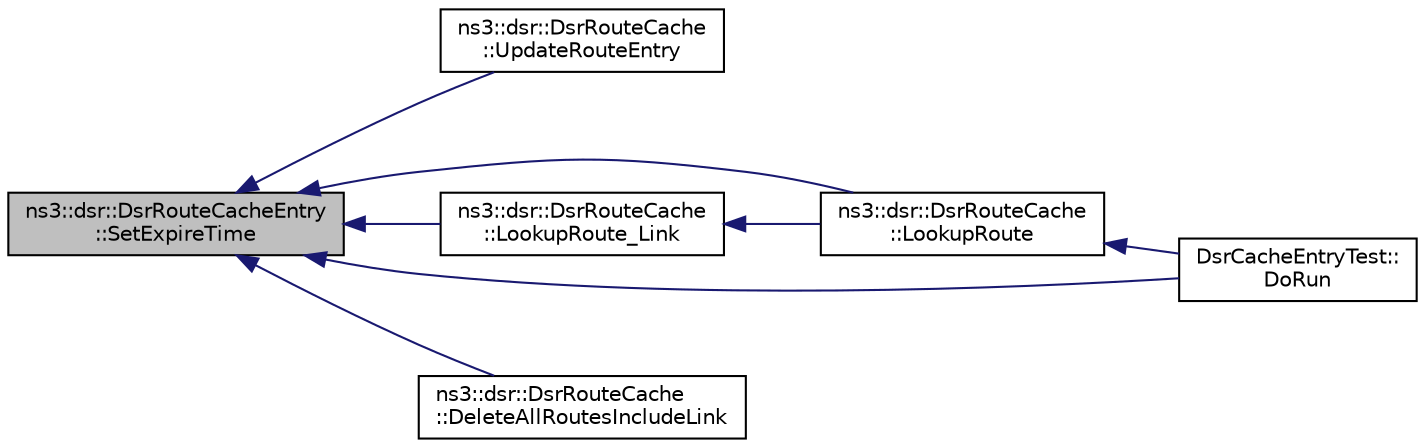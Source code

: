 digraph "ns3::dsr::DsrRouteCacheEntry::SetExpireTime"
{
  edge [fontname="Helvetica",fontsize="10",labelfontname="Helvetica",labelfontsize="10"];
  node [fontname="Helvetica",fontsize="10",shape=record];
  rankdir="LR";
  Node1 [label="ns3::dsr::DsrRouteCacheEntry\l::SetExpireTime",height=0.2,width=0.4,color="black", fillcolor="grey75", style="filled", fontcolor="black"];
  Node1 -> Node2 [dir="back",color="midnightblue",fontsize="10",style="solid"];
  Node2 [label="ns3::dsr::DsrRouteCache\l::UpdateRouteEntry",height=0.2,width=0.4,color="black", fillcolor="white", style="filled",URL="$df/d3d/classns3_1_1dsr_1_1DsrRouteCache.html#acce562219fbd57b6fc9b6659f444d700",tooltip="Update route cache entry if it has been recently used and successfully delivered the data packet..."];
  Node1 -> Node3 [dir="back",color="midnightblue",fontsize="10",style="solid"];
  Node3 [label="ns3::dsr::DsrRouteCache\l::LookupRoute",height=0.2,width=0.4,color="black", fillcolor="white", style="filled",URL="$df/d3d/classns3_1_1dsr_1_1DsrRouteCache.html#a563d72057fbabedafb85907ea79d692f",tooltip="Lookup route cache entry with destination address dst. "];
  Node3 -> Node4 [dir="back",color="midnightblue",fontsize="10",style="solid"];
  Node4 [label="DsrCacheEntryTest::\lDoRun",height=0.2,width=0.4,color="black", fillcolor="white", style="filled",URL="$d1/d6a/classDsrCacheEntryTest.html#a3603ab285d1258eccd2416853b98c76f",tooltip="Implementation to actually run this TestCase. "];
  Node1 -> Node5 [dir="back",color="midnightblue",fontsize="10",style="solid"];
  Node5 [label="ns3::dsr::DsrRouteCache\l::LookupRoute_Link",height=0.2,width=0.4,color="black", fillcolor="white", style="filled",URL="$df/d3d/classns3_1_1dsr_1_1DsrRouteCache.html#ac9fcf2d3676a0e05cd567988cb29fe5a",tooltip="used by LookupRoute when LinkCache "];
  Node5 -> Node3 [dir="back",color="midnightblue",fontsize="10",style="solid"];
  Node1 -> Node6 [dir="back",color="midnightblue",fontsize="10",style="solid"];
  Node6 [label="ns3::dsr::DsrRouteCache\l::DeleteAllRoutesIncludeLink",height=0.2,width=0.4,color="black", fillcolor="white", style="filled",URL="$df/d3d/classns3_1_1dsr_1_1DsrRouteCache.html#aee8f202a8c07cdfa27778f2f0be38e05",tooltip="Delete all the routes which includes the link from next hop address that has just been notified as un..."];
  Node1 -> Node4 [dir="back",color="midnightblue",fontsize="10",style="solid"];
}
